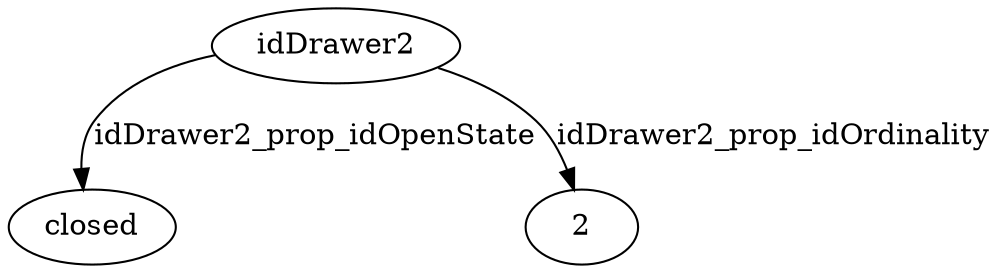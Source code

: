 strict digraph  {
idDrawer2 [node_type=entity_node, root=root];
closed;
2;
idDrawer2 -> closed  [edge_type=property, label=idDrawer2_prop_idOpenState];
idDrawer2 -> 2  [edge_type=property, label=idDrawer2_prop_idOrdinality];
}
